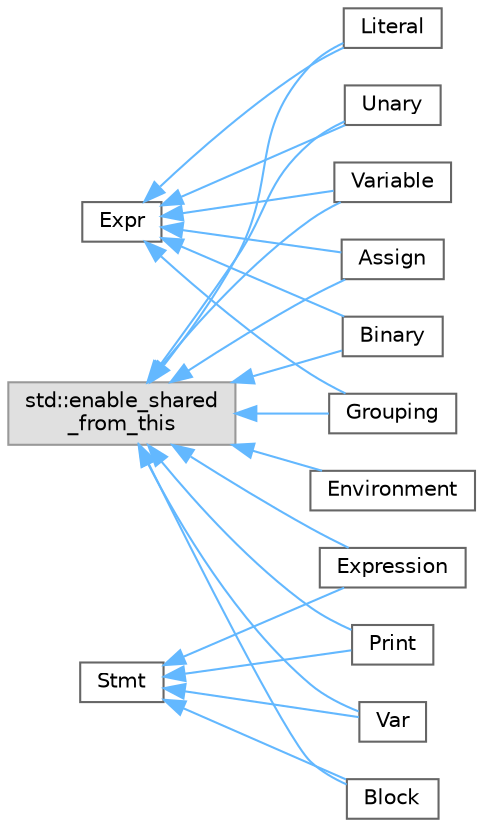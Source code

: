 digraph "Graphical Class Hierarchy"
{
 // LATEX_PDF_SIZE
  bgcolor="transparent";
  edge [fontname=Helvetica,fontsize=10,labelfontname=Helvetica,labelfontsize=10];
  node [fontname=Helvetica,fontsize=10,shape=box,height=0.2,width=0.4];
  rankdir="LR";
  Node0 [id="Node000000",label="std::enable_shared\l_from_this",height=0.2,width=0.4,color="grey60", fillcolor="#E0E0E0", style="filled",tooltip=" "];
  Node0 -> Node1 [id="edge3_Node000000_Node000001",dir="back",color="steelblue1",style="solid",tooltip=" "];
  Node1 [id="Node000001",label="Assign",height=0.2,width=0.4,color="grey40", fillcolor="white", style="filled",URL="$classAssign.html",tooltip="Class representing an assignment expression."];
  Node0 -> Node3 [id="edge4_Node000000_Node000003",dir="back",color="steelblue1",style="solid",tooltip=" "];
  Node3 [id="Node000003",label="Binary",height=0.2,width=0.4,color="grey40", fillcolor="white", style="filled",URL="$classBinary.html",tooltip="Class representing a binary expression."];
  Node0 -> Node8 [id="edge5_Node000000_Node000008",dir="back",color="steelblue1",style="solid",tooltip=" "];
  Node8 [id="Node000008",label="Block",height=0.2,width=0.4,color="grey40", fillcolor="white", style="filled",URL="$classBlock.html",tooltip="Represents a block of statements."];
  Node0 -> Node13 [id="edge6_Node000000_Node000013",dir="back",color="steelblue1",style="solid",tooltip=" "];
  Node13 [id="Node000013",label="Environment",height=0.2,width=0.4,color="grey40", fillcolor="white", style="filled",URL="$classEnvironment.html",tooltip="Represents an environment for variable storage in the GSC interpreter."];
  Node0 -> Node10 [id="edge7_Node000000_Node000010",dir="back",color="steelblue1",style="solid",tooltip=" "];
  Node10 [id="Node000010",label="Expression",height=0.2,width=0.4,color="grey40", fillcolor="white", style="filled",URL="$classExpression.html",tooltip="Represents an expression statement."];
  Node0 -> Node4 [id="edge8_Node000000_Node000004",dir="back",color="steelblue1",style="solid",tooltip=" "];
  Node4 [id="Node000004",label="Grouping",height=0.2,width=0.4,color="grey40", fillcolor="white", style="filled",URL="$classGrouping.html",tooltip="Class representing a grouping expression."];
  Node0 -> Node5 [id="edge9_Node000000_Node000005",dir="back",color="steelblue1",style="solid",tooltip=" "];
  Node5 [id="Node000005",label="Literal",height=0.2,width=0.4,color="grey40", fillcolor="white", style="filled",URL="$classLiteral.html",tooltip="Class representing a literal expression."];
  Node0 -> Node11 [id="edge10_Node000000_Node000011",dir="back",color="steelblue1",style="solid",tooltip=" "];
  Node11 [id="Node000011",label="Print",height=0.2,width=0.4,color="grey40", fillcolor="white", style="filled",URL="$classPrint.html",tooltip="Represents a print statement."];
  Node0 -> Node6 [id="edge11_Node000000_Node000006",dir="back",color="steelblue1",style="solid",tooltip=" "];
  Node6 [id="Node000006",label="Unary",height=0.2,width=0.4,color="grey40", fillcolor="white", style="filled",URL="$classUnary.html",tooltip="Class representing a unary expression."];
  Node0 -> Node12 [id="edge12_Node000000_Node000012",dir="back",color="steelblue1",style="solid",tooltip=" "];
  Node12 [id="Node000012",label="Var",height=0.2,width=0.4,color="grey40", fillcolor="white", style="filled",URL="$classVar.html",tooltip="Represents a variable declaration statement."];
  Node0 -> Node7 [id="edge13_Node000000_Node000007",dir="back",color="steelblue1",style="solid",tooltip=" "];
  Node7 [id="Node000007",label="Variable",height=0.2,width=0.4,color="grey40", fillcolor="white", style="filled",URL="$classVariable.html",tooltip="Class representing a variable expression."];
  Node2 [id="Node000002",label="Expr",height=0.2,width=0.4,color="grey40", fillcolor="white", style="filled",URL="$classExpr.html",tooltip="Abstract base class for expressions."];
  Node2 -> Node1 [id="edge14_Node000002_Node000001",dir="back",color="steelblue1",style="solid",tooltip=" "];
  Node2 -> Node3 [id="edge15_Node000002_Node000003",dir="back",color="steelblue1",style="solid",tooltip=" "];
  Node2 -> Node4 [id="edge16_Node000002_Node000004",dir="back",color="steelblue1",style="solid",tooltip=" "];
  Node2 -> Node5 [id="edge17_Node000002_Node000005",dir="back",color="steelblue1",style="solid",tooltip=" "];
  Node2 -> Node6 [id="edge18_Node000002_Node000006",dir="back",color="steelblue1",style="solid",tooltip=" "];
  Node2 -> Node7 [id="edge19_Node000002_Node000007",dir="back",color="steelblue1",style="solid",tooltip=" "];
  Node9 [id="Node000009",label="Stmt",height=0.2,width=0.4,color="grey40", fillcolor="white", style="filled",URL="$classStmt.html",tooltip="Abstract base class for statements."];
  Node9 -> Node8 [id="edge20_Node000009_Node000008",dir="back",color="steelblue1",style="solid",tooltip=" "];
  Node9 -> Node10 [id="edge21_Node000009_Node000010",dir="back",color="steelblue1",style="solid",tooltip=" "];
  Node9 -> Node11 [id="edge22_Node000009_Node000011",dir="back",color="steelblue1",style="solid",tooltip=" "];
  Node9 -> Node12 [id="edge23_Node000009_Node000012",dir="back",color="steelblue1",style="solid",tooltip=" "];
}
